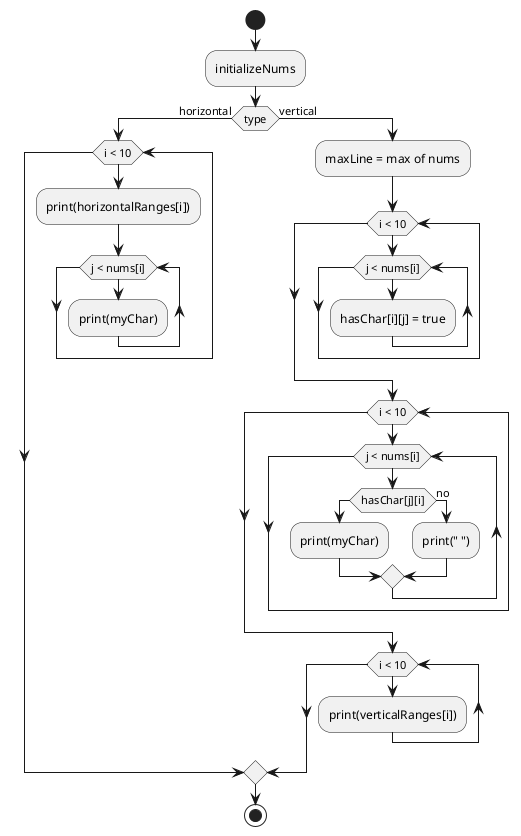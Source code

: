 @startuml
'https://plantuml.com/activity-diagram-beta
!pragma useVerticalIf on
start
:initializeNums;
if (type) is (horizontal) then
  while (i < 10)
    :print(horizontalRanges[i]);
    while (j < nums[i])
        :print(myChar);
    endwhile
  endwhile
else (vertical)
  :maxLine = max of nums;
  while (i < 10)
    while (j < nums[i])
        :hasChar[i][j] = true;
    endwhile
  endwhile
  while (i < 10)
      while (j < nums[i])
          if (hasChar[j][i]) then
            :print(myChar);
          else (no)
            :print(" ");
          endif
      endwhile
    endwhile
    while (i < 10)
      :print(verticalRanges[i]);
      endwhile
endif



stop

@enduml
